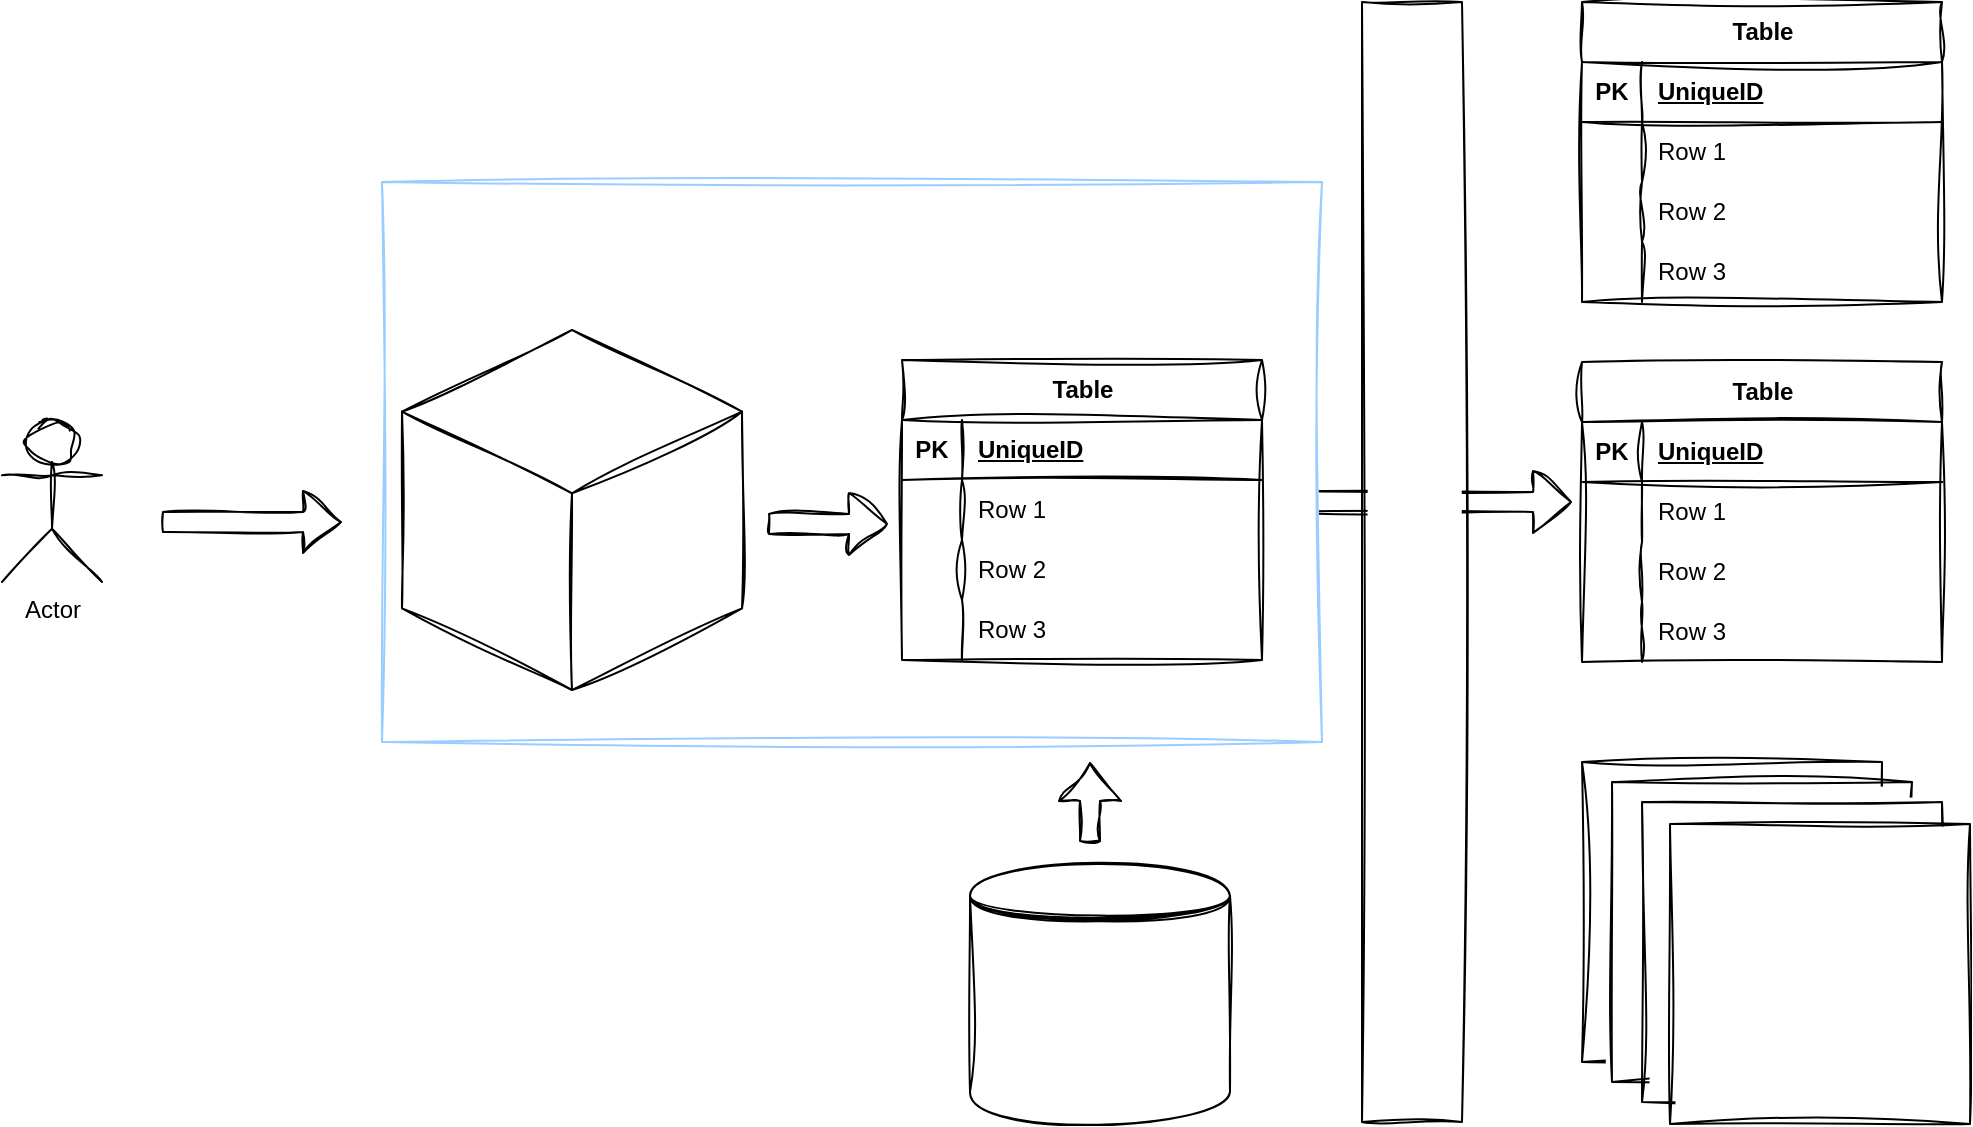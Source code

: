 <mxfile version="21.4.0" type="github">
  <diagram name="第 1 页" id="pe-lTm6HygDuHWMNqiym">
    <mxGraphModel dx="2901" dy="708" grid="1" gridSize="10" guides="1" tooltips="1" connect="1" arrows="1" fold="1" page="1" pageScale="1" pageWidth="827" pageHeight="1169" math="0" shadow="0">
      <root>
        <mxCell id="0" />
        <mxCell id="1" parent="0" />
        <mxCell id="Frv4l_BX8tg4toBzOLlD-74" value="" style="shape=flexArrow;endArrow=classic;html=1;rounded=0;sketch=1;curveFitting=1;jiggle=2;" edge="1" parent="1">
          <mxGeometry width="50" height="50" relative="1" as="geometry">
            <mxPoint x="435" y="350" as="sourcePoint" />
            <mxPoint x="585" y="350" as="targetPoint" />
          </mxGeometry>
        </mxCell>
        <mxCell id="Frv4l_BX8tg4toBzOLlD-76" value="" style="rounded=0;whiteSpace=wrap;html=1;sketch=1;curveFitting=1;jiggle=2;strokeColor=#99CCFF;" vertex="1" parent="1">
          <mxGeometry x="-10" y="190" width="470" height="280" as="geometry" />
        </mxCell>
        <mxCell id="Frv4l_BX8tg4toBzOLlD-3" value="Table" style="shape=table;startSize=30;container=1;collapsible=1;childLayout=tableLayout;fixedRows=1;rowLines=0;fontStyle=1;align=center;resizeLast=1;html=1;sketch=1;curveFitting=1;jiggle=2;" vertex="1" parent="1">
          <mxGeometry x="590" y="100" width="180" height="150" as="geometry">
            <mxRectangle x="590" y="100" width="70" height="30" as="alternateBounds" />
          </mxGeometry>
        </mxCell>
        <mxCell id="Frv4l_BX8tg4toBzOLlD-4" value="" style="shape=tableRow;horizontal=0;startSize=0;swimlaneHead=0;swimlaneBody=0;fillColor=none;collapsible=0;dropTarget=0;points=[[0,0.5],[1,0.5]];portConstraint=eastwest;top=0;left=0;right=0;bottom=1;sketch=1;curveFitting=1;jiggle=2;" vertex="1" parent="Frv4l_BX8tg4toBzOLlD-3">
          <mxGeometry y="30" width="180" height="30" as="geometry" />
        </mxCell>
        <mxCell id="Frv4l_BX8tg4toBzOLlD-5" value="PK" style="shape=partialRectangle;connectable=0;fillColor=none;top=0;left=0;bottom=0;right=0;fontStyle=1;overflow=hidden;whiteSpace=wrap;html=1;sketch=1;curveFitting=1;jiggle=2;" vertex="1" parent="Frv4l_BX8tg4toBzOLlD-4">
          <mxGeometry width="30" height="30" as="geometry">
            <mxRectangle width="30" height="30" as="alternateBounds" />
          </mxGeometry>
        </mxCell>
        <mxCell id="Frv4l_BX8tg4toBzOLlD-6" value="UniqueID" style="shape=partialRectangle;connectable=0;fillColor=none;top=0;left=0;bottom=0;right=0;align=left;spacingLeft=6;fontStyle=5;overflow=hidden;whiteSpace=wrap;html=1;sketch=1;curveFitting=1;jiggle=2;" vertex="1" parent="Frv4l_BX8tg4toBzOLlD-4">
          <mxGeometry x="30" width="150" height="30" as="geometry">
            <mxRectangle width="150" height="30" as="alternateBounds" />
          </mxGeometry>
        </mxCell>
        <mxCell id="Frv4l_BX8tg4toBzOLlD-7" value="" style="shape=tableRow;horizontal=0;startSize=0;swimlaneHead=0;swimlaneBody=0;fillColor=none;collapsible=0;dropTarget=0;points=[[0,0.5],[1,0.5]];portConstraint=eastwest;top=0;left=0;right=0;bottom=0;sketch=1;curveFitting=1;jiggle=2;" vertex="1" parent="Frv4l_BX8tg4toBzOLlD-3">
          <mxGeometry y="60" width="180" height="30" as="geometry" />
        </mxCell>
        <mxCell id="Frv4l_BX8tg4toBzOLlD-8" value="" style="shape=partialRectangle;connectable=0;fillColor=none;top=0;left=0;bottom=0;right=0;editable=1;overflow=hidden;whiteSpace=wrap;html=1;sketch=1;curveFitting=1;jiggle=2;" vertex="1" parent="Frv4l_BX8tg4toBzOLlD-7">
          <mxGeometry width="30" height="30" as="geometry">
            <mxRectangle width="30" height="30" as="alternateBounds" />
          </mxGeometry>
        </mxCell>
        <mxCell id="Frv4l_BX8tg4toBzOLlD-9" value="Row 1" style="shape=partialRectangle;connectable=0;fillColor=none;top=0;left=0;bottom=0;right=0;align=left;spacingLeft=6;overflow=hidden;whiteSpace=wrap;html=1;sketch=1;curveFitting=1;jiggle=2;" vertex="1" parent="Frv4l_BX8tg4toBzOLlD-7">
          <mxGeometry x="30" width="150" height="30" as="geometry">
            <mxRectangle width="150" height="30" as="alternateBounds" />
          </mxGeometry>
        </mxCell>
        <mxCell id="Frv4l_BX8tg4toBzOLlD-10" value="" style="shape=tableRow;horizontal=0;startSize=0;swimlaneHead=0;swimlaneBody=0;fillColor=none;collapsible=0;dropTarget=0;points=[[0,0.5],[1,0.5]];portConstraint=eastwest;top=0;left=0;right=0;bottom=0;sketch=1;curveFitting=1;jiggle=2;" vertex="1" parent="Frv4l_BX8tg4toBzOLlD-3">
          <mxGeometry y="90" width="180" height="30" as="geometry" />
        </mxCell>
        <mxCell id="Frv4l_BX8tg4toBzOLlD-11" value="" style="shape=partialRectangle;connectable=0;fillColor=none;top=0;left=0;bottom=0;right=0;editable=1;overflow=hidden;whiteSpace=wrap;html=1;sketch=1;curveFitting=1;jiggle=2;" vertex="1" parent="Frv4l_BX8tg4toBzOLlD-10">
          <mxGeometry width="30" height="30" as="geometry">
            <mxRectangle width="30" height="30" as="alternateBounds" />
          </mxGeometry>
        </mxCell>
        <mxCell id="Frv4l_BX8tg4toBzOLlD-12" value="Row 2" style="shape=partialRectangle;connectable=0;fillColor=none;top=0;left=0;bottom=0;right=0;align=left;spacingLeft=6;overflow=hidden;whiteSpace=wrap;html=1;sketch=1;curveFitting=1;jiggle=2;" vertex="1" parent="Frv4l_BX8tg4toBzOLlD-10">
          <mxGeometry x="30" width="150" height="30" as="geometry">
            <mxRectangle width="150" height="30" as="alternateBounds" />
          </mxGeometry>
        </mxCell>
        <mxCell id="Frv4l_BX8tg4toBzOLlD-13" value="" style="shape=tableRow;horizontal=0;startSize=0;swimlaneHead=0;swimlaneBody=0;fillColor=none;collapsible=0;dropTarget=0;points=[[0,0.5],[1,0.5]];portConstraint=eastwest;top=0;left=0;right=0;bottom=0;sketch=1;curveFitting=1;jiggle=2;" vertex="1" parent="Frv4l_BX8tg4toBzOLlD-3">
          <mxGeometry y="120" width="180" height="30" as="geometry" />
        </mxCell>
        <mxCell id="Frv4l_BX8tg4toBzOLlD-14" value="" style="shape=partialRectangle;connectable=0;fillColor=none;top=0;left=0;bottom=0;right=0;editable=1;overflow=hidden;whiteSpace=wrap;html=1;sketch=1;curveFitting=1;jiggle=2;" vertex="1" parent="Frv4l_BX8tg4toBzOLlD-13">
          <mxGeometry width="30" height="30" as="geometry">
            <mxRectangle width="30" height="30" as="alternateBounds" />
          </mxGeometry>
        </mxCell>
        <mxCell id="Frv4l_BX8tg4toBzOLlD-15" value="Row 3" style="shape=partialRectangle;connectable=0;fillColor=none;top=0;left=0;bottom=0;right=0;align=left;spacingLeft=6;overflow=hidden;whiteSpace=wrap;html=1;sketch=1;curveFitting=1;jiggle=2;" vertex="1" parent="Frv4l_BX8tg4toBzOLlD-13">
          <mxGeometry x="30" width="150" height="30" as="geometry">
            <mxRectangle width="150" height="30" as="alternateBounds" />
          </mxGeometry>
        </mxCell>
        <mxCell id="Frv4l_BX8tg4toBzOLlD-41" value="Table" style="shape=table;startSize=30;container=1;collapsible=1;childLayout=tableLayout;fixedRows=1;rowLines=0;fontStyle=1;align=center;resizeLast=1;html=1;sketch=1;curveFitting=1;jiggle=2;" vertex="1" parent="1">
          <mxGeometry x="590" y="280" width="180" height="150" as="geometry" />
        </mxCell>
        <mxCell id="Frv4l_BX8tg4toBzOLlD-42" value="" style="shape=tableRow;horizontal=0;startSize=0;swimlaneHead=0;swimlaneBody=0;fillColor=none;collapsible=0;dropTarget=0;points=[[0,0.5],[1,0.5]];portConstraint=eastwest;top=0;left=0;right=0;bottom=1;sketch=1;curveFitting=1;jiggle=2;" vertex="1" parent="Frv4l_BX8tg4toBzOLlD-41">
          <mxGeometry y="30" width="180" height="30" as="geometry" />
        </mxCell>
        <mxCell id="Frv4l_BX8tg4toBzOLlD-43" value="PK" style="shape=partialRectangle;connectable=0;fillColor=none;top=0;left=0;bottom=0;right=0;fontStyle=1;overflow=hidden;whiteSpace=wrap;html=1;sketch=1;curveFitting=1;jiggle=2;" vertex="1" parent="Frv4l_BX8tg4toBzOLlD-42">
          <mxGeometry width="30" height="30" as="geometry">
            <mxRectangle width="30" height="30" as="alternateBounds" />
          </mxGeometry>
        </mxCell>
        <mxCell id="Frv4l_BX8tg4toBzOLlD-44" value="UniqueID" style="shape=partialRectangle;connectable=0;fillColor=none;top=0;left=0;bottom=0;right=0;align=left;spacingLeft=6;fontStyle=5;overflow=hidden;whiteSpace=wrap;html=1;sketch=1;curveFitting=1;jiggle=2;" vertex="1" parent="Frv4l_BX8tg4toBzOLlD-42">
          <mxGeometry x="30" width="150" height="30" as="geometry">
            <mxRectangle width="150" height="30" as="alternateBounds" />
          </mxGeometry>
        </mxCell>
        <mxCell id="Frv4l_BX8tg4toBzOLlD-45" value="" style="shape=tableRow;horizontal=0;startSize=0;swimlaneHead=0;swimlaneBody=0;fillColor=none;collapsible=0;dropTarget=0;points=[[0,0.5],[1,0.5]];portConstraint=eastwest;top=0;left=0;right=0;bottom=0;sketch=1;curveFitting=1;jiggle=2;" vertex="1" parent="Frv4l_BX8tg4toBzOLlD-41">
          <mxGeometry y="60" width="180" height="30" as="geometry" />
        </mxCell>
        <mxCell id="Frv4l_BX8tg4toBzOLlD-46" value="" style="shape=partialRectangle;connectable=0;fillColor=none;top=0;left=0;bottom=0;right=0;editable=1;overflow=hidden;whiteSpace=wrap;html=1;sketch=1;curveFitting=1;jiggle=2;" vertex="1" parent="Frv4l_BX8tg4toBzOLlD-45">
          <mxGeometry width="30" height="30" as="geometry">
            <mxRectangle width="30" height="30" as="alternateBounds" />
          </mxGeometry>
        </mxCell>
        <mxCell id="Frv4l_BX8tg4toBzOLlD-47" value="Row 1" style="shape=partialRectangle;connectable=0;fillColor=none;top=0;left=0;bottom=0;right=0;align=left;spacingLeft=6;overflow=hidden;whiteSpace=wrap;html=1;sketch=1;curveFitting=1;jiggle=2;" vertex="1" parent="Frv4l_BX8tg4toBzOLlD-45">
          <mxGeometry x="30" width="150" height="30" as="geometry">
            <mxRectangle width="150" height="30" as="alternateBounds" />
          </mxGeometry>
        </mxCell>
        <mxCell id="Frv4l_BX8tg4toBzOLlD-48" value="" style="shape=tableRow;horizontal=0;startSize=0;swimlaneHead=0;swimlaneBody=0;fillColor=none;collapsible=0;dropTarget=0;points=[[0,0.5],[1,0.5]];portConstraint=eastwest;top=0;left=0;right=0;bottom=0;sketch=1;curveFitting=1;jiggle=2;" vertex="1" parent="Frv4l_BX8tg4toBzOLlD-41">
          <mxGeometry y="90" width="180" height="30" as="geometry" />
        </mxCell>
        <mxCell id="Frv4l_BX8tg4toBzOLlD-49" value="" style="shape=partialRectangle;connectable=0;fillColor=none;top=0;left=0;bottom=0;right=0;editable=1;overflow=hidden;whiteSpace=wrap;html=1;sketch=1;curveFitting=1;jiggle=2;" vertex="1" parent="Frv4l_BX8tg4toBzOLlD-48">
          <mxGeometry width="30" height="30" as="geometry">
            <mxRectangle width="30" height="30" as="alternateBounds" />
          </mxGeometry>
        </mxCell>
        <mxCell id="Frv4l_BX8tg4toBzOLlD-50" value="Row 2" style="shape=partialRectangle;connectable=0;fillColor=none;top=0;left=0;bottom=0;right=0;align=left;spacingLeft=6;overflow=hidden;whiteSpace=wrap;html=1;sketch=1;curveFitting=1;jiggle=2;" vertex="1" parent="Frv4l_BX8tg4toBzOLlD-48">
          <mxGeometry x="30" width="150" height="30" as="geometry">
            <mxRectangle width="150" height="30" as="alternateBounds" />
          </mxGeometry>
        </mxCell>
        <mxCell id="Frv4l_BX8tg4toBzOLlD-51" value="" style="shape=tableRow;horizontal=0;startSize=0;swimlaneHead=0;swimlaneBody=0;fillColor=none;collapsible=0;dropTarget=0;points=[[0,0.5],[1,0.5]];portConstraint=eastwest;top=0;left=0;right=0;bottom=0;sketch=1;curveFitting=1;jiggle=2;" vertex="1" parent="Frv4l_BX8tg4toBzOLlD-41">
          <mxGeometry y="120" width="180" height="30" as="geometry" />
        </mxCell>
        <mxCell id="Frv4l_BX8tg4toBzOLlD-52" value="" style="shape=partialRectangle;connectable=0;fillColor=none;top=0;left=0;bottom=0;right=0;editable=1;overflow=hidden;whiteSpace=wrap;html=1;sketch=1;curveFitting=1;jiggle=2;" vertex="1" parent="Frv4l_BX8tg4toBzOLlD-51">
          <mxGeometry width="30" height="30" as="geometry">
            <mxRectangle width="30" height="30" as="alternateBounds" />
          </mxGeometry>
        </mxCell>
        <mxCell id="Frv4l_BX8tg4toBzOLlD-53" value="Row 3" style="shape=partialRectangle;connectable=0;fillColor=none;top=0;left=0;bottom=0;right=0;align=left;spacingLeft=6;overflow=hidden;whiteSpace=wrap;html=1;sketch=1;curveFitting=1;jiggle=2;" vertex="1" parent="Frv4l_BX8tg4toBzOLlD-51">
          <mxGeometry x="30" width="150" height="30" as="geometry">
            <mxRectangle width="150" height="30" as="alternateBounds" />
          </mxGeometry>
        </mxCell>
        <mxCell id="Frv4l_BX8tg4toBzOLlD-54" value="" style="whiteSpace=wrap;html=1;aspect=fixed;sketch=1;curveFitting=1;jiggle=2;" vertex="1" parent="1">
          <mxGeometry x="590" y="480" width="150" height="150" as="geometry" />
        </mxCell>
        <mxCell id="Frv4l_BX8tg4toBzOLlD-55" value="" style="whiteSpace=wrap;html=1;aspect=fixed;sketch=1;curveFitting=1;jiggle=2;" vertex="1" parent="1">
          <mxGeometry x="605" y="490" width="150" height="150" as="geometry" />
        </mxCell>
        <mxCell id="Frv4l_BX8tg4toBzOLlD-56" value="" style="whiteSpace=wrap;html=1;aspect=fixed;sketch=1;curveFitting=1;jiggle=2;" vertex="1" parent="1">
          <mxGeometry x="620" y="500" width="150" height="150" as="geometry" />
        </mxCell>
        <mxCell id="Frv4l_BX8tg4toBzOLlD-57" value="" style="whiteSpace=wrap;html=1;aspect=fixed;sketch=1;curveFitting=1;jiggle=2;" vertex="1" parent="1">
          <mxGeometry x="634" y="511" width="150" height="150" as="geometry" />
        </mxCell>
        <mxCell id="Frv4l_BX8tg4toBzOLlD-59" value="" style="rounded=0;whiteSpace=wrap;html=1;sketch=1;curveFitting=1;jiggle=2;" vertex="1" parent="1">
          <mxGeometry x="480" y="100" width="50" height="560" as="geometry" />
        </mxCell>
        <mxCell id="Frv4l_BX8tg4toBzOLlD-60" value="Table" style="shape=table;startSize=30;container=1;collapsible=1;childLayout=tableLayout;fixedRows=1;rowLines=0;fontStyle=1;align=center;resizeLast=1;html=1;sketch=1;curveFitting=1;jiggle=2;" vertex="1" parent="1">
          <mxGeometry x="250" y="279" width="180" height="150" as="geometry">
            <mxRectangle x="590" y="100" width="70" height="30" as="alternateBounds" />
          </mxGeometry>
        </mxCell>
        <mxCell id="Frv4l_BX8tg4toBzOLlD-61" value="" style="shape=tableRow;horizontal=0;startSize=0;swimlaneHead=0;swimlaneBody=0;fillColor=none;collapsible=0;dropTarget=0;points=[[0,0.5],[1,0.5]];portConstraint=eastwest;top=0;left=0;right=0;bottom=1;sketch=1;curveFitting=1;jiggle=2;" vertex="1" parent="Frv4l_BX8tg4toBzOLlD-60">
          <mxGeometry y="30" width="180" height="30" as="geometry" />
        </mxCell>
        <mxCell id="Frv4l_BX8tg4toBzOLlD-62" value="PK" style="shape=partialRectangle;connectable=0;fillColor=none;top=0;left=0;bottom=0;right=0;fontStyle=1;overflow=hidden;whiteSpace=wrap;html=1;sketch=1;curveFitting=1;jiggle=2;" vertex="1" parent="Frv4l_BX8tg4toBzOLlD-61">
          <mxGeometry width="30" height="30" as="geometry">
            <mxRectangle width="30" height="30" as="alternateBounds" />
          </mxGeometry>
        </mxCell>
        <mxCell id="Frv4l_BX8tg4toBzOLlD-63" value="UniqueID" style="shape=partialRectangle;connectable=0;fillColor=none;top=0;left=0;bottom=0;right=0;align=left;spacingLeft=6;fontStyle=5;overflow=hidden;whiteSpace=wrap;html=1;sketch=1;curveFitting=1;jiggle=2;" vertex="1" parent="Frv4l_BX8tg4toBzOLlD-61">
          <mxGeometry x="30" width="150" height="30" as="geometry">
            <mxRectangle width="150" height="30" as="alternateBounds" />
          </mxGeometry>
        </mxCell>
        <mxCell id="Frv4l_BX8tg4toBzOLlD-64" value="" style="shape=tableRow;horizontal=0;startSize=0;swimlaneHead=0;swimlaneBody=0;fillColor=none;collapsible=0;dropTarget=0;points=[[0,0.5],[1,0.5]];portConstraint=eastwest;top=0;left=0;right=0;bottom=0;sketch=1;curveFitting=1;jiggle=2;" vertex="1" parent="Frv4l_BX8tg4toBzOLlD-60">
          <mxGeometry y="60" width="180" height="30" as="geometry" />
        </mxCell>
        <mxCell id="Frv4l_BX8tg4toBzOLlD-65" value="" style="shape=partialRectangle;connectable=0;fillColor=none;top=0;left=0;bottom=0;right=0;editable=1;overflow=hidden;whiteSpace=wrap;html=1;sketch=1;curveFitting=1;jiggle=2;" vertex="1" parent="Frv4l_BX8tg4toBzOLlD-64">
          <mxGeometry width="30" height="30" as="geometry">
            <mxRectangle width="30" height="30" as="alternateBounds" />
          </mxGeometry>
        </mxCell>
        <mxCell id="Frv4l_BX8tg4toBzOLlD-66" value="Row 1" style="shape=partialRectangle;connectable=0;fillColor=none;top=0;left=0;bottom=0;right=0;align=left;spacingLeft=6;overflow=hidden;whiteSpace=wrap;html=1;sketch=1;curveFitting=1;jiggle=2;" vertex="1" parent="Frv4l_BX8tg4toBzOLlD-64">
          <mxGeometry x="30" width="150" height="30" as="geometry">
            <mxRectangle width="150" height="30" as="alternateBounds" />
          </mxGeometry>
        </mxCell>
        <mxCell id="Frv4l_BX8tg4toBzOLlD-67" value="" style="shape=tableRow;horizontal=0;startSize=0;swimlaneHead=0;swimlaneBody=0;fillColor=none;collapsible=0;dropTarget=0;points=[[0,0.5],[1,0.5]];portConstraint=eastwest;top=0;left=0;right=0;bottom=0;sketch=1;curveFitting=1;jiggle=2;" vertex="1" parent="Frv4l_BX8tg4toBzOLlD-60">
          <mxGeometry y="90" width="180" height="30" as="geometry" />
        </mxCell>
        <mxCell id="Frv4l_BX8tg4toBzOLlD-68" value="" style="shape=partialRectangle;connectable=0;fillColor=none;top=0;left=0;bottom=0;right=0;editable=1;overflow=hidden;whiteSpace=wrap;html=1;sketch=1;curveFitting=1;jiggle=2;" vertex="1" parent="Frv4l_BX8tg4toBzOLlD-67">
          <mxGeometry width="30" height="30" as="geometry">
            <mxRectangle width="30" height="30" as="alternateBounds" />
          </mxGeometry>
        </mxCell>
        <mxCell id="Frv4l_BX8tg4toBzOLlD-69" value="Row 2" style="shape=partialRectangle;connectable=0;fillColor=none;top=0;left=0;bottom=0;right=0;align=left;spacingLeft=6;overflow=hidden;whiteSpace=wrap;html=1;sketch=1;curveFitting=1;jiggle=2;" vertex="1" parent="Frv4l_BX8tg4toBzOLlD-67">
          <mxGeometry x="30" width="150" height="30" as="geometry">
            <mxRectangle width="150" height="30" as="alternateBounds" />
          </mxGeometry>
        </mxCell>
        <mxCell id="Frv4l_BX8tg4toBzOLlD-70" value="" style="shape=tableRow;horizontal=0;startSize=0;swimlaneHead=0;swimlaneBody=0;fillColor=none;collapsible=0;dropTarget=0;points=[[0,0.5],[1,0.5]];portConstraint=eastwest;top=0;left=0;right=0;bottom=0;sketch=1;curveFitting=1;jiggle=2;" vertex="1" parent="Frv4l_BX8tg4toBzOLlD-60">
          <mxGeometry y="120" width="180" height="30" as="geometry" />
        </mxCell>
        <mxCell id="Frv4l_BX8tg4toBzOLlD-71" value="" style="shape=partialRectangle;connectable=0;fillColor=none;top=0;left=0;bottom=0;right=0;editable=1;overflow=hidden;whiteSpace=wrap;html=1;sketch=1;curveFitting=1;jiggle=2;" vertex="1" parent="Frv4l_BX8tg4toBzOLlD-70">
          <mxGeometry width="30" height="30" as="geometry">
            <mxRectangle width="30" height="30" as="alternateBounds" />
          </mxGeometry>
        </mxCell>
        <mxCell id="Frv4l_BX8tg4toBzOLlD-72" value="Row 3" style="shape=partialRectangle;connectable=0;fillColor=none;top=0;left=0;bottom=0;right=0;align=left;spacingLeft=6;overflow=hidden;whiteSpace=wrap;html=1;sketch=1;curveFitting=1;jiggle=2;" vertex="1" parent="Frv4l_BX8tg4toBzOLlD-70">
          <mxGeometry x="30" width="150" height="30" as="geometry">
            <mxRectangle width="150" height="30" as="alternateBounds" />
          </mxGeometry>
        </mxCell>
        <mxCell id="Frv4l_BX8tg4toBzOLlD-75" value="" style="html=1;shape=mxgraph.basic.isocube;isoAngle=15;sketch=1;curveFitting=1;jiggle=2;" vertex="1" parent="1">
          <mxGeometry y="264" width="170" height="180" as="geometry" />
        </mxCell>
        <mxCell id="Frv4l_BX8tg4toBzOLlD-77" value="Actor" style="shape=umlActor;verticalLabelPosition=bottom;verticalAlign=top;html=1;outlineConnect=0;sketch=1;curveFitting=1;jiggle=2;" vertex="1" parent="1">
          <mxGeometry x="-200" y="310" width="50" height="80" as="geometry" />
        </mxCell>
        <mxCell id="Frv4l_BX8tg4toBzOLlD-79" value="" style="shape=flexArrow;endArrow=classic;html=1;rounded=0;sketch=1;curveFitting=1;jiggle=2;" edge="1" parent="1">
          <mxGeometry width="50" height="50" relative="1" as="geometry">
            <mxPoint x="-120" y="360" as="sourcePoint" />
            <mxPoint x="-30" y="360" as="targetPoint" />
          </mxGeometry>
        </mxCell>
        <mxCell id="Frv4l_BX8tg4toBzOLlD-80" value="" style="shape=flexArrow;endArrow=classic;html=1;rounded=0;sketch=1;curveFitting=1;jiggle=2;" edge="1" parent="1">
          <mxGeometry width="50" height="50" relative="1" as="geometry">
            <mxPoint x="183" y="361" as="sourcePoint" />
            <mxPoint x="243" y="361" as="targetPoint" />
          </mxGeometry>
        </mxCell>
        <mxCell id="Frv4l_BX8tg4toBzOLlD-82" value="" style="shape=datastore;whiteSpace=wrap;html=1;sketch=1;curveFitting=1;jiggle=2;" vertex="1" parent="1">
          <mxGeometry x="284" y="531" width="130" height="130" as="geometry" />
        </mxCell>
        <mxCell id="Frv4l_BX8tg4toBzOLlD-84" value="" style="shape=flexArrow;endArrow=classic;html=1;rounded=0;sketch=1;curveFitting=1;jiggle=2;" edge="1" parent="1">
          <mxGeometry width="50" height="50" relative="1" as="geometry">
            <mxPoint x="344" y="520" as="sourcePoint" />
            <mxPoint x="344" y="480" as="targetPoint" />
          </mxGeometry>
        </mxCell>
      </root>
    </mxGraphModel>
  </diagram>
</mxfile>
